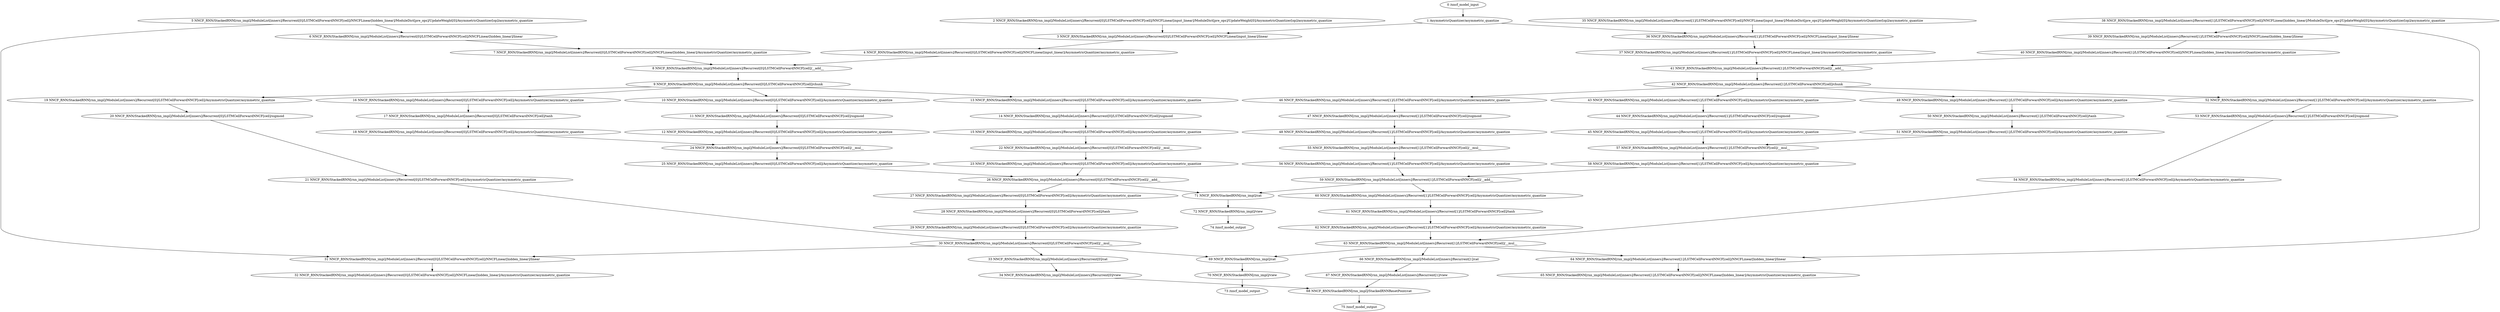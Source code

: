 strict digraph  {
"0 /nncf_model_input" [id=0, scope="", type=nncf_model_input];
"1 AsymmetricQuantizer/asymmetric_quantize" [id=1, scope=AsymmetricQuantizer, type=asymmetric_quantize];
"2 NNCF_RNN/StackedRNN[rnn_impl]/ModuleList[inners]/Recurrent[0]/LSTMCellForwardNNCF[cell]/NNCFLinear[input_linear]/ModuleDict[pre_ops]/UpdateWeight[0]/AsymmetricQuantizer[op]/asymmetric_quantize" [id=2, scope="NNCF_RNN/StackedRNN[rnn_impl]/ModuleList[inners]/Recurrent[0]/LSTMCellForwardNNCF[cell]/NNCFLinear[input_linear]/ModuleDict[pre_ops]/UpdateWeight[0]/AsymmetricQuantizer[op]", type=asymmetric_quantize];
"3 NNCF_RNN/StackedRNN[rnn_impl]/ModuleList[inners]/Recurrent[0]/LSTMCellForwardNNCF[cell]/NNCFLinear[input_linear]/linear" [id=3, scope="NNCF_RNN/StackedRNN[rnn_impl]/ModuleList[inners]/Recurrent[0]/LSTMCellForwardNNCF[cell]/NNCFLinear[input_linear]", type=linear];
"4 NNCF_RNN/StackedRNN[rnn_impl]/ModuleList[inners]/Recurrent[0]/LSTMCellForwardNNCF[cell]/NNCFLinear[input_linear]/AsymmetricQuantizer/asymmetric_quantize" [id=4, scope="NNCF_RNN/StackedRNN[rnn_impl]/ModuleList[inners]/Recurrent[0]/LSTMCellForwardNNCF[cell]/NNCFLinear[input_linear]/AsymmetricQuantizer", type=asymmetric_quantize];
"5 NNCF_RNN/StackedRNN[rnn_impl]/ModuleList[inners]/Recurrent[0]/LSTMCellForwardNNCF[cell]/NNCFLinear[hidden_linear]/ModuleDict[pre_ops]/UpdateWeight[0]/AsymmetricQuantizer[op]/asymmetric_quantize" [id=5, scope="NNCF_RNN/StackedRNN[rnn_impl]/ModuleList[inners]/Recurrent[0]/LSTMCellForwardNNCF[cell]/NNCFLinear[hidden_linear]/ModuleDict[pre_ops]/UpdateWeight[0]/AsymmetricQuantizer[op]", type=asymmetric_quantize];
"6 NNCF_RNN/StackedRNN[rnn_impl]/ModuleList[inners]/Recurrent[0]/LSTMCellForwardNNCF[cell]/NNCFLinear[hidden_linear]/linear" [id=6, scope="NNCF_RNN/StackedRNN[rnn_impl]/ModuleList[inners]/Recurrent[0]/LSTMCellForwardNNCF[cell]/NNCFLinear[hidden_linear]", type=linear];
"7 NNCF_RNN/StackedRNN[rnn_impl]/ModuleList[inners]/Recurrent[0]/LSTMCellForwardNNCF[cell]/NNCFLinear[hidden_linear]/AsymmetricQuantizer/asymmetric_quantize" [id=7, scope="NNCF_RNN/StackedRNN[rnn_impl]/ModuleList[inners]/Recurrent[0]/LSTMCellForwardNNCF[cell]/NNCFLinear[hidden_linear]/AsymmetricQuantizer", type=asymmetric_quantize];
"8 NNCF_RNN/StackedRNN[rnn_impl]/ModuleList[inners]/Recurrent[0]/LSTMCellForwardNNCF[cell]/__add__" [id=8, scope="NNCF_RNN/StackedRNN[rnn_impl]/ModuleList[inners]/Recurrent[0]/LSTMCellForwardNNCF[cell]", type=__add__];
"9 NNCF_RNN/StackedRNN[rnn_impl]/ModuleList[inners]/Recurrent[0]/LSTMCellForwardNNCF[cell]/chunk" [id=9, scope="NNCF_RNN/StackedRNN[rnn_impl]/ModuleList[inners]/Recurrent[0]/LSTMCellForwardNNCF[cell]", type=chunk];
"10 NNCF_RNN/StackedRNN[rnn_impl]/ModuleList[inners]/Recurrent[0]/LSTMCellForwardNNCF[cell]/AsymmetricQuantizer/asymmetric_quantize" [id=10, scope="NNCF_RNN/StackedRNN[rnn_impl]/ModuleList[inners]/Recurrent[0]/LSTMCellForwardNNCF[cell]/AsymmetricQuantizer", type=asymmetric_quantize];
"11 NNCF_RNN/StackedRNN[rnn_impl]/ModuleList[inners]/Recurrent[0]/LSTMCellForwardNNCF[cell]/sigmoid" [id=11, scope="NNCF_RNN/StackedRNN[rnn_impl]/ModuleList[inners]/Recurrent[0]/LSTMCellForwardNNCF[cell]", type=sigmoid];
"12 NNCF_RNN/StackedRNN[rnn_impl]/ModuleList[inners]/Recurrent[0]/LSTMCellForwardNNCF[cell]/AsymmetricQuantizer/asymmetric_quantize" [id=12, scope="NNCF_RNN/StackedRNN[rnn_impl]/ModuleList[inners]/Recurrent[0]/LSTMCellForwardNNCF[cell]/AsymmetricQuantizer", type=asymmetric_quantize];
"13 NNCF_RNN/StackedRNN[rnn_impl]/ModuleList[inners]/Recurrent[0]/LSTMCellForwardNNCF[cell]/AsymmetricQuantizer/asymmetric_quantize" [id=13, scope="NNCF_RNN/StackedRNN[rnn_impl]/ModuleList[inners]/Recurrent[0]/LSTMCellForwardNNCF[cell]/AsymmetricQuantizer", type=asymmetric_quantize];
"14 NNCF_RNN/StackedRNN[rnn_impl]/ModuleList[inners]/Recurrent[0]/LSTMCellForwardNNCF[cell]/sigmoid" [id=14, scope="NNCF_RNN/StackedRNN[rnn_impl]/ModuleList[inners]/Recurrent[0]/LSTMCellForwardNNCF[cell]", type=sigmoid];
"15 NNCF_RNN/StackedRNN[rnn_impl]/ModuleList[inners]/Recurrent[0]/LSTMCellForwardNNCF[cell]/AsymmetricQuantizer/asymmetric_quantize" [id=15, scope="NNCF_RNN/StackedRNN[rnn_impl]/ModuleList[inners]/Recurrent[0]/LSTMCellForwardNNCF[cell]/AsymmetricQuantizer", type=asymmetric_quantize];
"16 NNCF_RNN/StackedRNN[rnn_impl]/ModuleList[inners]/Recurrent[0]/LSTMCellForwardNNCF[cell]/AsymmetricQuantizer/asymmetric_quantize" [id=16, scope="NNCF_RNN/StackedRNN[rnn_impl]/ModuleList[inners]/Recurrent[0]/LSTMCellForwardNNCF[cell]/AsymmetricQuantizer", type=asymmetric_quantize];
"17 NNCF_RNN/StackedRNN[rnn_impl]/ModuleList[inners]/Recurrent[0]/LSTMCellForwardNNCF[cell]/tanh" [id=17, scope="NNCF_RNN/StackedRNN[rnn_impl]/ModuleList[inners]/Recurrent[0]/LSTMCellForwardNNCF[cell]", type=tanh];
"18 NNCF_RNN/StackedRNN[rnn_impl]/ModuleList[inners]/Recurrent[0]/LSTMCellForwardNNCF[cell]/AsymmetricQuantizer/asymmetric_quantize" [id=18, scope="NNCF_RNN/StackedRNN[rnn_impl]/ModuleList[inners]/Recurrent[0]/LSTMCellForwardNNCF[cell]/AsymmetricQuantizer", type=asymmetric_quantize];
"19 NNCF_RNN/StackedRNN[rnn_impl]/ModuleList[inners]/Recurrent[0]/LSTMCellForwardNNCF[cell]/AsymmetricQuantizer/asymmetric_quantize" [id=19, scope="NNCF_RNN/StackedRNN[rnn_impl]/ModuleList[inners]/Recurrent[0]/LSTMCellForwardNNCF[cell]/AsymmetricQuantizer", type=asymmetric_quantize];
"20 NNCF_RNN/StackedRNN[rnn_impl]/ModuleList[inners]/Recurrent[0]/LSTMCellForwardNNCF[cell]/sigmoid" [id=20, scope="NNCF_RNN/StackedRNN[rnn_impl]/ModuleList[inners]/Recurrent[0]/LSTMCellForwardNNCF[cell]", type=sigmoid];
"21 NNCF_RNN/StackedRNN[rnn_impl]/ModuleList[inners]/Recurrent[0]/LSTMCellForwardNNCF[cell]/AsymmetricQuantizer/asymmetric_quantize" [id=21, scope="NNCF_RNN/StackedRNN[rnn_impl]/ModuleList[inners]/Recurrent[0]/LSTMCellForwardNNCF[cell]/AsymmetricQuantizer", type=asymmetric_quantize];
"22 NNCF_RNN/StackedRNN[rnn_impl]/ModuleList[inners]/Recurrent[0]/LSTMCellForwardNNCF[cell]/__mul__" [id=22, scope="NNCF_RNN/StackedRNN[rnn_impl]/ModuleList[inners]/Recurrent[0]/LSTMCellForwardNNCF[cell]", type=__mul__];
"23 NNCF_RNN/StackedRNN[rnn_impl]/ModuleList[inners]/Recurrent[0]/LSTMCellForwardNNCF[cell]/AsymmetricQuantizer/asymmetric_quantize" [id=23, scope="NNCF_RNN/StackedRNN[rnn_impl]/ModuleList[inners]/Recurrent[0]/LSTMCellForwardNNCF[cell]/AsymmetricQuantizer", type=asymmetric_quantize];
"24 NNCF_RNN/StackedRNN[rnn_impl]/ModuleList[inners]/Recurrent[0]/LSTMCellForwardNNCF[cell]/__mul__" [id=24, scope="NNCF_RNN/StackedRNN[rnn_impl]/ModuleList[inners]/Recurrent[0]/LSTMCellForwardNNCF[cell]", type=__mul__];
"25 NNCF_RNN/StackedRNN[rnn_impl]/ModuleList[inners]/Recurrent[0]/LSTMCellForwardNNCF[cell]/AsymmetricQuantizer/asymmetric_quantize" [id=25, scope="NNCF_RNN/StackedRNN[rnn_impl]/ModuleList[inners]/Recurrent[0]/LSTMCellForwardNNCF[cell]/AsymmetricQuantizer", type=asymmetric_quantize];
"26 NNCF_RNN/StackedRNN[rnn_impl]/ModuleList[inners]/Recurrent[0]/LSTMCellForwardNNCF[cell]/__add__" [id=26, scope="NNCF_RNN/StackedRNN[rnn_impl]/ModuleList[inners]/Recurrent[0]/LSTMCellForwardNNCF[cell]", type=__add__];
"27 NNCF_RNN/StackedRNN[rnn_impl]/ModuleList[inners]/Recurrent[0]/LSTMCellForwardNNCF[cell]/AsymmetricQuantizer/asymmetric_quantize" [id=27, scope="NNCF_RNN/StackedRNN[rnn_impl]/ModuleList[inners]/Recurrent[0]/LSTMCellForwardNNCF[cell]/AsymmetricQuantizer", type=asymmetric_quantize];
"28 NNCF_RNN/StackedRNN[rnn_impl]/ModuleList[inners]/Recurrent[0]/LSTMCellForwardNNCF[cell]/tanh" [id=28, scope="NNCF_RNN/StackedRNN[rnn_impl]/ModuleList[inners]/Recurrent[0]/LSTMCellForwardNNCF[cell]", type=tanh];
"29 NNCF_RNN/StackedRNN[rnn_impl]/ModuleList[inners]/Recurrent[0]/LSTMCellForwardNNCF[cell]/AsymmetricQuantizer/asymmetric_quantize" [id=29, scope="NNCF_RNN/StackedRNN[rnn_impl]/ModuleList[inners]/Recurrent[0]/LSTMCellForwardNNCF[cell]/AsymmetricQuantizer", type=asymmetric_quantize];
"30 NNCF_RNN/StackedRNN[rnn_impl]/ModuleList[inners]/Recurrent[0]/LSTMCellForwardNNCF[cell]/__mul__" [id=30, scope="NNCF_RNN/StackedRNN[rnn_impl]/ModuleList[inners]/Recurrent[0]/LSTMCellForwardNNCF[cell]", type=__mul__];
"31 NNCF_RNN/StackedRNN[rnn_impl]/ModuleList[inners]/Recurrent[0]/LSTMCellForwardNNCF[cell]/NNCFLinear[hidden_linear]/linear" [id=31, scope="NNCF_RNN/StackedRNN[rnn_impl]/ModuleList[inners]/Recurrent[0]/LSTMCellForwardNNCF[cell]/NNCFLinear[hidden_linear]", type=linear];
"32 NNCF_RNN/StackedRNN[rnn_impl]/ModuleList[inners]/Recurrent[0]/LSTMCellForwardNNCF[cell]/NNCFLinear[hidden_linear]/AsymmetricQuantizer/asymmetric_quantize" [id=32, scope="NNCF_RNN/StackedRNN[rnn_impl]/ModuleList[inners]/Recurrent[0]/LSTMCellForwardNNCF[cell]/NNCFLinear[hidden_linear]/AsymmetricQuantizer", type=asymmetric_quantize];
"33 NNCF_RNN/StackedRNN[rnn_impl]/ModuleList[inners]/Recurrent[0]/cat" [id=33, scope="NNCF_RNN/StackedRNN[rnn_impl]/ModuleList[inners]/Recurrent[0]", type=cat];
"34 NNCF_RNN/StackedRNN[rnn_impl]/ModuleList[inners]/Recurrent[0]/view" [id=34, scope="NNCF_RNN/StackedRNN[rnn_impl]/ModuleList[inners]/Recurrent[0]", type=view];
"35 NNCF_RNN/StackedRNN[rnn_impl]/ModuleList[inners]/Recurrent[1]/LSTMCellForwardNNCF[cell]/NNCFLinear[input_linear]/ModuleDict[pre_ops]/UpdateWeight[0]/AsymmetricQuantizer[op]/asymmetric_quantize" [id=35, scope="NNCF_RNN/StackedRNN[rnn_impl]/ModuleList[inners]/Recurrent[1]/LSTMCellForwardNNCF[cell]/NNCFLinear[input_linear]/ModuleDict[pre_ops]/UpdateWeight[0]/AsymmetricQuantizer[op]", type=asymmetric_quantize];
"36 NNCF_RNN/StackedRNN[rnn_impl]/ModuleList[inners]/Recurrent[1]/LSTMCellForwardNNCF[cell]/NNCFLinear[input_linear]/linear" [id=36, scope="NNCF_RNN/StackedRNN[rnn_impl]/ModuleList[inners]/Recurrent[1]/LSTMCellForwardNNCF[cell]/NNCFLinear[input_linear]", type=linear];
"37 NNCF_RNN/StackedRNN[rnn_impl]/ModuleList[inners]/Recurrent[1]/LSTMCellForwardNNCF[cell]/NNCFLinear[input_linear]/AsymmetricQuantizer/asymmetric_quantize" [id=37, scope="NNCF_RNN/StackedRNN[rnn_impl]/ModuleList[inners]/Recurrent[1]/LSTMCellForwardNNCF[cell]/NNCFLinear[input_linear]/AsymmetricQuantizer", type=asymmetric_quantize];
"38 NNCF_RNN/StackedRNN[rnn_impl]/ModuleList[inners]/Recurrent[1]/LSTMCellForwardNNCF[cell]/NNCFLinear[hidden_linear]/ModuleDict[pre_ops]/UpdateWeight[0]/AsymmetricQuantizer[op]/asymmetric_quantize" [id=38, scope="NNCF_RNN/StackedRNN[rnn_impl]/ModuleList[inners]/Recurrent[1]/LSTMCellForwardNNCF[cell]/NNCFLinear[hidden_linear]/ModuleDict[pre_ops]/UpdateWeight[0]/AsymmetricQuantizer[op]", type=asymmetric_quantize];
"39 NNCF_RNN/StackedRNN[rnn_impl]/ModuleList[inners]/Recurrent[1]/LSTMCellForwardNNCF[cell]/NNCFLinear[hidden_linear]/linear" [id=39, scope="NNCF_RNN/StackedRNN[rnn_impl]/ModuleList[inners]/Recurrent[1]/LSTMCellForwardNNCF[cell]/NNCFLinear[hidden_linear]", type=linear];
"40 NNCF_RNN/StackedRNN[rnn_impl]/ModuleList[inners]/Recurrent[1]/LSTMCellForwardNNCF[cell]/NNCFLinear[hidden_linear]/AsymmetricQuantizer/asymmetric_quantize" [id=40, scope="NNCF_RNN/StackedRNN[rnn_impl]/ModuleList[inners]/Recurrent[1]/LSTMCellForwardNNCF[cell]/NNCFLinear[hidden_linear]/AsymmetricQuantizer", type=asymmetric_quantize];
"41 NNCF_RNN/StackedRNN[rnn_impl]/ModuleList[inners]/Recurrent[1]/LSTMCellForwardNNCF[cell]/__add__" [id=41, scope="NNCF_RNN/StackedRNN[rnn_impl]/ModuleList[inners]/Recurrent[1]/LSTMCellForwardNNCF[cell]", type=__add__];
"42 NNCF_RNN/StackedRNN[rnn_impl]/ModuleList[inners]/Recurrent[1]/LSTMCellForwardNNCF[cell]/chunk" [id=42, scope="NNCF_RNN/StackedRNN[rnn_impl]/ModuleList[inners]/Recurrent[1]/LSTMCellForwardNNCF[cell]", type=chunk];
"43 NNCF_RNN/StackedRNN[rnn_impl]/ModuleList[inners]/Recurrent[1]/LSTMCellForwardNNCF[cell]/AsymmetricQuantizer/asymmetric_quantize" [id=43, scope="NNCF_RNN/StackedRNN[rnn_impl]/ModuleList[inners]/Recurrent[1]/LSTMCellForwardNNCF[cell]/AsymmetricQuantizer", type=asymmetric_quantize];
"44 NNCF_RNN/StackedRNN[rnn_impl]/ModuleList[inners]/Recurrent[1]/LSTMCellForwardNNCF[cell]/sigmoid" [id=44, scope="NNCF_RNN/StackedRNN[rnn_impl]/ModuleList[inners]/Recurrent[1]/LSTMCellForwardNNCF[cell]", type=sigmoid];
"45 NNCF_RNN/StackedRNN[rnn_impl]/ModuleList[inners]/Recurrent[1]/LSTMCellForwardNNCF[cell]/AsymmetricQuantizer/asymmetric_quantize" [id=45, scope="NNCF_RNN/StackedRNN[rnn_impl]/ModuleList[inners]/Recurrent[1]/LSTMCellForwardNNCF[cell]/AsymmetricQuantizer", type=asymmetric_quantize];
"46 NNCF_RNN/StackedRNN[rnn_impl]/ModuleList[inners]/Recurrent[1]/LSTMCellForwardNNCF[cell]/AsymmetricQuantizer/asymmetric_quantize" [id=46, scope="NNCF_RNN/StackedRNN[rnn_impl]/ModuleList[inners]/Recurrent[1]/LSTMCellForwardNNCF[cell]/AsymmetricQuantizer", type=asymmetric_quantize];
"47 NNCF_RNN/StackedRNN[rnn_impl]/ModuleList[inners]/Recurrent[1]/LSTMCellForwardNNCF[cell]/sigmoid" [id=47, scope="NNCF_RNN/StackedRNN[rnn_impl]/ModuleList[inners]/Recurrent[1]/LSTMCellForwardNNCF[cell]", type=sigmoid];
"48 NNCF_RNN/StackedRNN[rnn_impl]/ModuleList[inners]/Recurrent[1]/LSTMCellForwardNNCF[cell]/AsymmetricQuantizer/asymmetric_quantize" [id=48, scope="NNCF_RNN/StackedRNN[rnn_impl]/ModuleList[inners]/Recurrent[1]/LSTMCellForwardNNCF[cell]/AsymmetricQuantizer", type=asymmetric_quantize];
"49 NNCF_RNN/StackedRNN[rnn_impl]/ModuleList[inners]/Recurrent[1]/LSTMCellForwardNNCF[cell]/AsymmetricQuantizer/asymmetric_quantize" [id=49, scope="NNCF_RNN/StackedRNN[rnn_impl]/ModuleList[inners]/Recurrent[1]/LSTMCellForwardNNCF[cell]/AsymmetricQuantizer", type=asymmetric_quantize];
"50 NNCF_RNN/StackedRNN[rnn_impl]/ModuleList[inners]/Recurrent[1]/LSTMCellForwardNNCF[cell]/tanh" [id=50, scope="NNCF_RNN/StackedRNN[rnn_impl]/ModuleList[inners]/Recurrent[1]/LSTMCellForwardNNCF[cell]", type=tanh];
"51 NNCF_RNN/StackedRNN[rnn_impl]/ModuleList[inners]/Recurrent[1]/LSTMCellForwardNNCF[cell]/AsymmetricQuantizer/asymmetric_quantize" [id=51, scope="NNCF_RNN/StackedRNN[rnn_impl]/ModuleList[inners]/Recurrent[1]/LSTMCellForwardNNCF[cell]/AsymmetricQuantizer", type=asymmetric_quantize];
"52 NNCF_RNN/StackedRNN[rnn_impl]/ModuleList[inners]/Recurrent[1]/LSTMCellForwardNNCF[cell]/AsymmetricQuantizer/asymmetric_quantize" [id=52, scope="NNCF_RNN/StackedRNN[rnn_impl]/ModuleList[inners]/Recurrent[1]/LSTMCellForwardNNCF[cell]/AsymmetricQuantizer", type=asymmetric_quantize];
"53 NNCF_RNN/StackedRNN[rnn_impl]/ModuleList[inners]/Recurrent[1]/LSTMCellForwardNNCF[cell]/sigmoid" [id=53, scope="NNCF_RNN/StackedRNN[rnn_impl]/ModuleList[inners]/Recurrent[1]/LSTMCellForwardNNCF[cell]", type=sigmoid];
"54 NNCF_RNN/StackedRNN[rnn_impl]/ModuleList[inners]/Recurrent[1]/LSTMCellForwardNNCF[cell]/AsymmetricQuantizer/asymmetric_quantize" [id=54, scope="NNCF_RNN/StackedRNN[rnn_impl]/ModuleList[inners]/Recurrent[1]/LSTMCellForwardNNCF[cell]/AsymmetricQuantizer", type=asymmetric_quantize];
"55 NNCF_RNN/StackedRNN[rnn_impl]/ModuleList[inners]/Recurrent[1]/LSTMCellForwardNNCF[cell]/__mul__" [id=55, scope="NNCF_RNN/StackedRNN[rnn_impl]/ModuleList[inners]/Recurrent[1]/LSTMCellForwardNNCF[cell]", type=__mul__];
"56 NNCF_RNN/StackedRNN[rnn_impl]/ModuleList[inners]/Recurrent[1]/LSTMCellForwardNNCF[cell]/AsymmetricQuantizer/asymmetric_quantize" [id=56, scope="NNCF_RNN/StackedRNN[rnn_impl]/ModuleList[inners]/Recurrent[1]/LSTMCellForwardNNCF[cell]/AsymmetricQuantizer", type=asymmetric_quantize];
"57 NNCF_RNN/StackedRNN[rnn_impl]/ModuleList[inners]/Recurrent[1]/LSTMCellForwardNNCF[cell]/__mul__" [id=57, scope="NNCF_RNN/StackedRNN[rnn_impl]/ModuleList[inners]/Recurrent[1]/LSTMCellForwardNNCF[cell]", type=__mul__];
"58 NNCF_RNN/StackedRNN[rnn_impl]/ModuleList[inners]/Recurrent[1]/LSTMCellForwardNNCF[cell]/AsymmetricQuantizer/asymmetric_quantize" [id=58, scope="NNCF_RNN/StackedRNN[rnn_impl]/ModuleList[inners]/Recurrent[1]/LSTMCellForwardNNCF[cell]/AsymmetricQuantizer", type=asymmetric_quantize];
"59 NNCF_RNN/StackedRNN[rnn_impl]/ModuleList[inners]/Recurrent[1]/LSTMCellForwardNNCF[cell]/__add__" [id=59, scope="NNCF_RNN/StackedRNN[rnn_impl]/ModuleList[inners]/Recurrent[1]/LSTMCellForwardNNCF[cell]", type=__add__];
"60 NNCF_RNN/StackedRNN[rnn_impl]/ModuleList[inners]/Recurrent[1]/LSTMCellForwardNNCF[cell]/AsymmetricQuantizer/asymmetric_quantize" [id=60, scope="NNCF_RNN/StackedRNN[rnn_impl]/ModuleList[inners]/Recurrent[1]/LSTMCellForwardNNCF[cell]/AsymmetricQuantizer", type=asymmetric_quantize];
"61 NNCF_RNN/StackedRNN[rnn_impl]/ModuleList[inners]/Recurrent[1]/LSTMCellForwardNNCF[cell]/tanh" [id=61, scope="NNCF_RNN/StackedRNN[rnn_impl]/ModuleList[inners]/Recurrent[1]/LSTMCellForwardNNCF[cell]", type=tanh];
"62 NNCF_RNN/StackedRNN[rnn_impl]/ModuleList[inners]/Recurrent[1]/LSTMCellForwardNNCF[cell]/AsymmetricQuantizer/asymmetric_quantize" [id=62, scope="NNCF_RNN/StackedRNN[rnn_impl]/ModuleList[inners]/Recurrent[1]/LSTMCellForwardNNCF[cell]/AsymmetricQuantizer", type=asymmetric_quantize];
"63 NNCF_RNN/StackedRNN[rnn_impl]/ModuleList[inners]/Recurrent[1]/LSTMCellForwardNNCF[cell]/__mul__" [id=63, scope="NNCF_RNN/StackedRNN[rnn_impl]/ModuleList[inners]/Recurrent[1]/LSTMCellForwardNNCF[cell]", type=__mul__];
"64 NNCF_RNN/StackedRNN[rnn_impl]/ModuleList[inners]/Recurrent[1]/LSTMCellForwardNNCF[cell]/NNCFLinear[hidden_linear]/linear" [id=64, scope="NNCF_RNN/StackedRNN[rnn_impl]/ModuleList[inners]/Recurrent[1]/LSTMCellForwardNNCF[cell]/NNCFLinear[hidden_linear]", type=linear];
"65 NNCF_RNN/StackedRNN[rnn_impl]/ModuleList[inners]/Recurrent[1]/LSTMCellForwardNNCF[cell]/NNCFLinear[hidden_linear]/AsymmetricQuantizer/asymmetric_quantize" [id=65, scope="NNCF_RNN/StackedRNN[rnn_impl]/ModuleList[inners]/Recurrent[1]/LSTMCellForwardNNCF[cell]/NNCFLinear[hidden_linear]/AsymmetricQuantizer", type=asymmetric_quantize];
"66 NNCF_RNN/StackedRNN[rnn_impl]/ModuleList[inners]/Recurrent[1]/cat" [id=66, scope="NNCF_RNN/StackedRNN[rnn_impl]/ModuleList[inners]/Recurrent[1]", type=cat];
"67 NNCF_RNN/StackedRNN[rnn_impl]/ModuleList[inners]/Recurrent[1]/view" [id=67, scope="NNCF_RNN/StackedRNN[rnn_impl]/ModuleList[inners]/Recurrent[1]", type=view];
"68 NNCF_RNN/StackedRNN[rnn_impl]/StackedRNNResetPoint/cat" [id=68, scope="NNCF_RNN/StackedRNN[rnn_impl]/StackedRNNResetPoint", type=cat];
"69 NNCF_RNN/StackedRNN[rnn_impl]/cat" [id=69, scope="NNCF_RNN/StackedRNN[rnn_impl]", type=cat];
"70 NNCF_RNN/StackedRNN[rnn_impl]/view" [id=70, scope="NNCF_RNN/StackedRNN[rnn_impl]", type=view];
"71 NNCF_RNN/StackedRNN[rnn_impl]/cat" [id=71, scope="NNCF_RNN/StackedRNN[rnn_impl]", type=cat];
"72 NNCF_RNN/StackedRNN[rnn_impl]/view" [id=72, scope="NNCF_RNN/StackedRNN[rnn_impl]", type=view];
"73 /nncf_model_output" [id=73, scope="", type=nncf_model_output];
"74 /nncf_model_output" [id=74, scope="", type=nncf_model_output];
"75 /nncf_model_output" [id=75, scope="", type=nncf_model_output];
"0 /nncf_model_input" -> "1 AsymmetricQuantizer/asymmetric_quantize";
"1 AsymmetricQuantizer/asymmetric_quantize" -> "3 NNCF_RNN/StackedRNN[rnn_impl]/ModuleList[inners]/Recurrent[0]/LSTMCellForwardNNCF[cell]/NNCFLinear[input_linear]/linear";
"2 NNCF_RNN/StackedRNN[rnn_impl]/ModuleList[inners]/Recurrent[0]/LSTMCellForwardNNCF[cell]/NNCFLinear[input_linear]/ModuleDict[pre_ops]/UpdateWeight[0]/AsymmetricQuantizer[op]/asymmetric_quantize" -> "3 NNCF_RNN/StackedRNN[rnn_impl]/ModuleList[inners]/Recurrent[0]/LSTMCellForwardNNCF[cell]/NNCFLinear[input_linear]/linear";
"3 NNCF_RNN/StackedRNN[rnn_impl]/ModuleList[inners]/Recurrent[0]/LSTMCellForwardNNCF[cell]/NNCFLinear[input_linear]/linear" -> "4 NNCF_RNN/StackedRNN[rnn_impl]/ModuleList[inners]/Recurrent[0]/LSTMCellForwardNNCF[cell]/NNCFLinear[input_linear]/AsymmetricQuantizer/asymmetric_quantize";
"4 NNCF_RNN/StackedRNN[rnn_impl]/ModuleList[inners]/Recurrent[0]/LSTMCellForwardNNCF[cell]/NNCFLinear[input_linear]/AsymmetricQuantizer/asymmetric_quantize" -> "8 NNCF_RNN/StackedRNN[rnn_impl]/ModuleList[inners]/Recurrent[0]/LSTMCellForwardNNCF[cell]/__add__";
"5 NNCF_RNN/StackedRNN[rnn_impl]/ModuleList[inners]/Recurrent[0]/LSTMCellForwardNNCF[cell]/NNCFLinear[hidden_linear]/ModuleDict[pre_ops]/UpdateWeight[0]/AsymmetricQuantizer[op]/asymmetric_quantize" -> "6 NNCF_RNN/StackedRNN[rnn_impl]/ModuleList[inners]/Recurrent[0]/LSTMCellForwardNNCF[cell]/NNCFLinear[hidden_linear]/linear";
"6 NNCF_RNN/StackedRNN[rnn_impl]/ModuleList[inners]/Recurrent[0]/LSTMCellForwardNNCF[cell]/NNCFLinear[hidden_linear]/linear" -> "7 NNCF_RNN/StackedRNN[rnn_impl]/ModuleList[inners]/Recurrent[0]/LSTMCellForwardNNCF[cell]/NNCFLinear[hidden_linear]/AsymmetricQuantizer/asymmetric_quantize";
"7 NNCF_RNN/StackedRNN[rnn_impl]/ModuleList[inners]/Recurrent[0]/LSTMCellForwardNNCF[cell]/NNCFLinear[hidden_linear]/AsymmetricQuantizer/asymmetric_quantize" -> "8 NNCF_RNN/StackedRNN[rnn_impl]/ModuleList[inners]/Recurrent[0]/LSTMCellForwardNNCF[cell]/__add__";
"8 NNCF_RNN/StackedRNN[rnn_impl]/ModuleList[inners]/Recurrent[0]/LSTMCellForwardNNCF[cell]/__add__" -> "9 NNCF_RNN/StackedRNN[rnn_impl]/ModuleList[inners]/Recurrent[0]/LSTMCellForwardNNCF[cell]/chunk";
"1 AsymmetricQuantizer/asymmetric_quantize" -> "36 NNCF_RNN/StackedRNN[rnn_impl]/ModuleList[inners]/Recurrent[1]/LSTMCellForwardNNCF[cell]/NNCFLinear[input_linear]/linear";
"5 NNCF_RNN/StackedRNN[rnn_impl]/ModuleList[inners]/Recurrent[0]/LSTMCellForwardNNCF[cell]/NNCFLinear[hidden_linear]/ModuleDict[pre_ops]/UpdateWeight[0]/AsymmetricQuantizer[op]/asymmetric_quantize" -> "31 NNCF_RNN/StackedRNN[rnn_impl]/ModuleList[inners]/Recurrent[0]/LSTMCellForwardNNCF[cell]/NNCFLinear[hidden_linear]/linear";
"9 NNCF_RNN/StackedRNN[rnn_impl]/ModuleList[inners]/Recurrent[0]/LSTMCellForwardNNCF[cell]/chunk" -> "10 NNCF_RNN/StackedRNN[rnn_impl]/ModuleList[inners]/Recurrent[0]/LSTMCellForwardNNCF[cell]/AsymmetricQuantizer/asymmetric_quantize";
"9 NNCF_RNN/StackedRNN[rnn_impl]/ModuleList[inners]/Recurrent[0]/LSTMCellForwardNNCF[cell]/chunk" -> "13 NNCF_RNN/StackedRNN[rnn_impl]/ModuleList[inners]/Recurrent[0]/LSTMCellForwardNNCF[cell]/AsymmetricQuantizer/asymmetric_quantize";
"9 NNCF_RNN/StackedRNN[rnn_impl]/ModuleList[inners]/Recurrent[0]/LSTMCellForwardNNCF[cell]/chunk" -> "16 NNCF_RNN/StackedRNN[rnn_impl]/ModuleList[inners]/Recurrent[0]/LSTMCellForwardNNCF[cell]/AsymmetricQuantizer/asymmetric_quantize";
"9 NNCF_RNN/StackedRNN[rnn_impl]/ModuleList[inners]/Recurrent[0]/LSTMCellForwardNNCF[cell]/chunk" -> "19 NNCF_RNN/StackedRNN[rnn_impl]/ModuleList[inners]/Recurrent[0]/LSTMCellForwardNNCF[cell]/AsymmetricQuantizer/asymmetric_quantize";
"10 NNCF_RNN/StackedRNN[rnn_impl]/ModuleList[inners]/Recurrent[0]/LSTMCellForwardNNCF[cell]/AsymmetricQuantizer/asymmetric_quantize" -> "11 NNCF_RNN/StackedRNN[rnn_impl]/ModuleList[inners]/Recurrent[0]/LSTMCellForwardNNCF[cell]/sigmoid";
"11 NNCF_RNN/StackedRNN[rnn_impl]/ModuleList[inners]/Recurrent[0]/LSTMCellForwardNNCF[cell]/sigmoid" -> "12 NNCF_RNN/StackedRNN[rnn_impl]/ModuleList[inners]/Recurrent[0]/LSTMCellForwardNNCF[cell]/AsymmetricQuantizer/asymmetric_quantize";
"12 NNCF_RNN/StackedRNN[rnn_impl]/ModuleList[inners]/Recurrent[0]/LSTMCellForwardNNCF[cell]/AsymmetricQuantizer/asymmetric_quantize" -> "24 NNCF_RNN/StackedRNN[rnn_impl]/ModuleList[inners]/Recurrent[0]/LSTMCellForwardNNCF[cell]/__mul__";
"13 NNCF_RNN/StackedRNN[rnn_impl]/ModuleList[inners]/Recurrent[0]/LSTMCellForwardNNCF[cell]/AsymmetricQuantizer/asymmetric_quantize" -> "14 NNCF_RNN/StackedRNN[rnn_impl]/ModuleList[inners]/Recurrent[0]/LSTMCellForwardNNCF[cell]/sigmoid";
"14 NNCF_RNN/StackedRNN[rnn_impl]/ModuleList[inners]/Recurrent[0]/LSTMCellForwardNNCF[cell]/sigmoid" -> "15 NNCF_RNN/StackedRNN[rnn_impl]/ModuleList[inners]/Recurrent[0]/LSTMCellForwardNNCF[cell]/AsymmetricQuantizer/asymmetric_quantize";
"15 NNCF_RNN/StackedRNN[rnn_impl]/ModuleList[inners]/Recurrent[0]/LSTMCellForwardNNCF[cell]/AsymmetricQuantizer/asymmetric_quantize" -> "22 NNCF_RNN/StackedRNN[rnn_impl]/ModuleList[inners]/Recurrent[0]/LSTMCellForwardNNCF[cell]/__mul__";
"16 NNCF_RNN/StackedRNN[rnn_impl]/ModuleList[inners]/Recurrent[0]/LSTMCellForwardNNCF[cell]/AsymmetricQuantizer/asymmetric_quantize" -> "17 NNCF_RNN/StackedRNN[rnn_impl]/ModuleList[inners]/Recurrent[0]/LSTMCellForwardNNCF[cell]/tanh";
"17 NNCF_RNN/StackedRNN[rnn_impl]/ModuleList[inners]/Recurrent[0]/LSTMCellForwardNNCF[cell]/tanh" -> "18 NNCF_RNN/StackedRNN[rnn_impl]/ModuleList[inners]/Recurrent[0]/LSTMCellForwardNNCF[cell]/AsymmetricQuantizer/asymmetric_quantize";
"18 NNCF_RNN/StackedRNN[rnn_impl]/ModuleList[inners]/Recurrent[0]/LSTMCellForwardNNCF[cell]/AsymmetricQuantizer/asymmetric_quantize" -> "24 NNCF_RNN/StackedRNN[rnn_impl]/ModuleList[inners]/Recurrent[0]/LSTMCellForwardNNCF[cell]/__mul__";
"19 NNCF_RNN/StackedRNN[rnn_impl]/ModuleList[inners]/Recurrent[0]/LSTMCellForwardNNCF[cell]/AsymmetricQuantizer/asymmetric_quantize" -> "20 NNCF_RNN/StackedRNN[rnn_impl]/ModuleList[inners]/Recurrent[0]/LSTMCellForwardNNCF[cell]/sigmoid";
"20 NNCF_RNN/StackedRNN[rnn_impl]/ModuleList[inners]/Recurrent[0]/LSTMCellForwardNNCF[cell]/sigmoid" -> "21 NNCF_RNN/StackedRNN[rnn_impl]/ModuleList[inners]/Recurrent[0]/LSTMCellForwardNNCF[cell]/AsymmetricQuantizer/asymmetric_quantize";
"21 NNCF_RNN/StackedRNN[rnn_impl]/ModuleList[inners]/Recurrent[0]/LSTMCellForwardNNCF[cell]/AsymmetricQuantizer/asymmetric_quantize" -> "30 NNCF_RNN/StackedRNN[rnn_impl]/ModuleList[inners]/Recurrent[0]/LSTMCellForwardNNCF[cell]/__mul__";
"22 NNCF_RNN/StackedRNN[rnn_impl]/ModuleList[inners]/Recurrent[0]/LSTMCellForwardNNCF[cell]/__mul__" -> "23 NNCF_RNN/StackedRNN[rnn_impl]/ModuleList[inners]/Recurrent[0]/LSTMCellForwardNNCF[cell]/AsymmetricQuantizer/asymmetric_quantize";
"23 NNCF_RNN/StackedRNN[rnn_impl]/ModuleList[inners]/Recurrent[0]/LSTMCellForwardNNCF[cell]/AsymmetricQuantizer/asymmetric_quantize" -> "26 NNCF_RNN/StackedRNN[rnn_impl]/ModuleList[inners]/Recurrent[0]/LSTMCellForwardNNCF[cell]/__add__";
"24 NNCF_RNN/StackedRNN[rnn_impl]/ModuleList[inners]/Recurrent[0]/LSTMCellForwardNNCF[cell]/__mul__" -> "25 NNCF_RNN/StackedRNN[rnn_impl]/ModuleList[inners]/Recurrent[0]/LSTMCellForwardNNCF[cell]/AsymmetricQuantizer/asymmetric_quantize";
"25 NNCF_RNN/StackedRNN[rnn_impl]/ModuleList[inners]/Recurrent[0]/LSTMCellForwardNNCF[cell]/AsymmetricQuantizer/asymmetric_quantize" -> "26 NNCF_RNN/StackedRNN[rnn_impl]/ModuleList[inners]/Recurrent[0]/LSTMCellForwardNNCF[cell]/__add__";
"26 NNCF_RNN/StackedRNN[rnn_impl]/ModuleList[inners]/Recurrent[0]/LSTMCellForwardNNCF[cell]/__add__" -> "27 NNCF_RNN/StackedRNN[rnn_impl]/ModuleList[inners]/Recurrent[0]/LSTMCellForwardNNCF[cell]/AsymmetricQuantizer/asymmetric_quantize";
"26 NNCF_RNN/StackedRNN[rnn_impl]/ModuleList[inners]/Recurrent[0]/LSTMCellForwardNNCF[cell]/__add__" -> "71 NNCF_RNN/StackedRNN[rnn_impl]/cat";
"27 NNCF_RNN/StackedRNN[rnn_impl]/ModuleList[inners]/Recurrent[0]/LSTMCellForwardNNCF[cell]/AsymmetricQuantizer/asymmetric_quantize" -> "28 NNCF_RNN/StackedRNN[rnn_impl]/ModuleList[inners]/Recurrent[0]/LSTMCellForwardNNCF[cell]/tanh";
"28 NNCF_RNN/StackedRNN[rnn_impl]/ModuleList[inners]/Recurrent[0]/LSTMCellForwardNNCF[cell]/tanh" -> "29 NNCF_RNN/StackedRNN[rnn_impl]/ModuleList[inners]/Recurrent[0]/LSTMCellForwardNNCF[cell]/AsymmetricQuantizer/asymmetric_quantize";
"29 NNCF_RNN/StackedRNN[rnn_impl]/ModuleList[inners]/Recurrent[0]/LSTMCellForwardNNCF[cell]/AsymmetricQuantizer/asymmetric_quantize" -> "30 NNCF_RNN/StackedRNN[rnn_impl]/ModuleList[inners]/Recurrent[0]/LSTMCellForwardNNCF[cell]/__mul__";
"30 NNCF_RNN/StackedRNN[rnn_impl]/ModuleList[inners]/Recurrent[0]/LSTMCellForwardNNCF[cell]/__mul__" -> "31 NNCF_RNN/StackedRNN[rnn_impl]/ModuleList[inners]/Recurrent[0]/LSTMCellForwardNNCF[cell]/NNCFLinear[hidden_linear]/linear";
"30 NNCF_RNN/StackedRNN[rnn_impl]/ModuleList[inners]/Recurrent[0]/LSTMCellForwardNNCF[cell]/__mul__" -> "33 NNCF_RNN/StackedRNN[rnn_impl]/ModuleList[inners]/Recurrent[0]/cat";
"30 NNCF_RNN/StackedRNN[rnn_impl]/ModuleList[inners]/Recurrent[0]/LSTMCellForwardNNCF[cell]/__mul__" -> "69 NNCF_RNN/StackedRNN[rnn_impl]/cat";
"31 NNCF_RNN/StackedRNN[rnn_impl]/ModuleList[inners]/Recurrent[0]/LSTMCellForwardNNCF[cell]/NNCFLinear[hidden_linear]/linear" -> "32 NNCF_RNN/StackedRNN[rnn_impl]/ModuleList[inners]/Recurrent[0]/LSTMCellForwardNNCF[cell]/NNCFLinear[hidden_linear]/AsymmetricQuantizer/asymmetric_quantize";
"33 NNCF_RNN/StackedRNN[rnn_impl]/ModuleList[inners]/Recurrent[0]/cat" -> "34 NNCF_RNN/StackedRNN[rnn_impl]/ModuleList[inners]/Recurrent[0]/view";
"34 NNCF_RNN/StackedRNN[rnn_impl]/ModuleList[inners]/Recurrent[0]/view" -> "68 NNCF_RNN/StackedRNN[rnn_impl]/StackedRNNResetPoint/cat";
"35 NNCF_RNN/StackedRNN[rnn_impl]/ModuleList[inners]/Recurrent[1]/LSTMCellForwardNNCF[cell]/NNCFLinear[input_linear]/ModuleDict[pre_ops]/UpdateWeight[0]/AsymmetricQuantizer[op]/asymmetric_quantize" -> "36 NNCF_RNN/StackedRNN[rnn_impl]/ModuleList[inners]/Recurrent[1]/LSTMCellForwardNNCF[cell]/NNCFLinear[input_linear]/linear";
"36 NNCF_RNN/StackedRNN[rnn_impl]/ModuleList[inners]/Recurrent[1]/LSTMCellForwardNNCF[cell]/NNCFLinear[input_linear]/linear" -> "37 NNCF_RNN/StackedRNN[rnn_impl]/ModuleList[inners]/Recurrent[1]/LSTMCellForwardNNCF[cell]/NNCFLinear[input_linear]/AsymmetricQuantizer/asymmetric_quantize";
"37 NNCF_RNN/StackedRNN[rnn_impl]/ModuleList[inners]/Recurrent[1]/LSTMCellForwardNNCF[cell]/NNCFLinear[input_linear]/AsymmetricQuantizer/asymmetric_quantize" -> "41 NNCF_RNN/StackedRNN[rnn_impl]/ModuleList[inners]/Recurrent[1]/LSTMCellForwardNNCF[cell]/__add__";
"38 NNCF_RNN/StackedRNN[rnn_impl]/ModuleList[inners]/Recurrent[1]/LSTMCellForwardNNCF[cell]/NNCFLinear[hidden_linear]/ModuleDict[pre_ops]/UpdateWeight[0]/AsymmetricQuantizer[op]/asymmetric_quantize" -> "39 NNCF_RNN/StackedRNN[rnn_impl]/ModuleList[inners]/Recurrent[1]/LSTMCellForwardNNCF[cell]/NNCFLinear[hidden_linear]/linear";
"38 NNCF_RNN/StackedRNN[rnn_impl]/ModuleList[inners]/Recurrent[1]/LSTMCellForwardNNCF[cell]/NNCFLinear[hidden_linear]/ModuleDict[pre_ops]/UpdateWeight[0]/AsymmetricQuantizer[op]/asymmetric_quantize" -> "64 NNCF_RNN/StackedRNN[rnn_impl]/ModuleList[inners]/Recurrent[1]/LSTMCellForwardNNCF[cell]/NNCFLinear[hidden_linear]/linear";
"39 NNCF_RNN/StackedRNN[rnn_impl]/ModuleList[inners]/Recurrent[1]/LSTMCellForwardNNCF[cell]/NNCFLinear[hidden_linear]/linear" -> "40 NNCF_RNN/StackedRNN[rnn_impl]/ModuleList[inners]/Recurrent[1]/LSTMCellForwardNNCF[cell]/NNCFLinear[hidden_linear]/AsymmetricQuantizer/asymmetric_quantize";
"40 NNCF_RNN/StackedRNN[rnn_impl]/ModuleList[inners]/Recurrent[1]/LSTMCellForwardNNCF[cell]/NNCFLinear[hidden_linear]/AsymmetricQuantizer/asymmetric_quantize" -> "41 NNCF_RNN/StackedRNN[rnn_impl]/ModuleList[inners]/Recurrent[1]/LSTMCellForwardNNCF[cell]/__add__";
"41 NNCF_RNN/StackedRNN[rnn_impl]/ModuleList[inners]/Recurrent[1]/LSTMCellForwardNNCF[cell]/__add__" -> "42 NNCF_RNN/StackedRNN[rnn_impl]/ModuleList[inners]/Recurrent[1]/LSTMCellForwardNNCF[cell]/chunk";
"42 NNCF_RNN/StackedRNN[rnn_impl]/ModuleList[inners]/Recurrent[1]/LSTMCellForwardNNCF[cell]/chunk" -> "43 NNCF_RNN/StackedRNN[rnn_impl]/ModuleList[inners]/Recurrent[1]/LSTMCellForwardNNCF[cell]/AsymmetricQuantizer/asymmetric_quantize";
"42 NNCF_RNN/StackedRNN[rnn_impl]/ModuleList[inners]/Recurrent[1]/LSTMCellForwardNNCF[cell]/chunk" -> "46 NNCF_RNN/StackedRNN[rnn_impl]/ModuleList[inners]/Recurrent[1]/LSTMCellForwardNNCF[cell]/AsymmetricQuantizer/asymmetric_quantize";
"42 NNCF_RNN/StackedRNN[rnn_impl]/ModuleList[inners]/Recurrent[1]/LSTMCellForwardNNCF[cell]/chunk" -> "49 NNCF_RNN/StackedRNN[rnn_impl]/ModuleList[inners]/Recurrent[1]/LSTMCellForwardNNCF[cell]/AsymmetricQuantizer/asymmetric_quantize";
"42 NNCF_RNN/StackedRNN[rnn_impl]/ModuleList[inners]/Recurrent[1]/LSTMCellForwardNNCF[cell]/chunk" -> "52 NNCF_RNN/StackedRNN[rnn_impl]/ModuleList[inners]/Recurrent[1]/LSTMCellForwardNNCF[cell]/AsymmetricQuantizer/asymmetric_quantize";
"43 NNCF_RNN/StackedRNN[rnn_impl]/ModuleList[inners]/Recurrent[1]/LSTMCellForwardNNCF[cell]/AsymmetricQuantizer/asymmetric_quantize" -> "44 NNCF_RNN/StackedRNN[rnn_impl]/ModuleList[inners]/Recurrent[1]/LSTMCellForwardNNCF[cell]/sigmoid";
"44 NNCF_RNN/StackedRNN[rnn_impl]/ModuleList[inners]/Recurrent[1]/LSTMCellForwardNNCF[cell]/sigmoid" -> "45 NNCF_RNN/StackedRNN[rnn_impl]/ModuleList[inners]/Recurrent[1]/LSTMCellForwardNNCF[cell]/AsymmetricQuantizer/asymmetric_quantize";
"45 NNCF_RNN/StackedRNN[rnn_impl]/ModuleList[inners]/Recurrent[1]/LSTMCellForwardNNCF[cell]/AsymmetricQuantizer/asymmetric_quantize" -> "57 NNCF_RNN/StackedRNN[rnn_impl]/ModuleList[inners]/Recurrent[1]/LSTMCellForwardNNCF[cell]/__mul__";
"46 NNCF_RNN/StackedRNN[rnn_impl]/ModuleList[inners]/Recurrent[1]/LSTMCellForwardNNCF[cell]/AsymmetricQuantizer/asymmetric_quantize" -> "47 NNCF_RNN/StackedRNN[rnn_impl]/ModuleList[inners]/Recurrent[1]/LSTMCellForwardNNCF[cell]/sigmoid";
"47 NNCF_RNN/StackedRNN[rnn_impl]/ModuleList[inners]/Recurrent[1]/LSTMCellForwardNNCF[cell]/sigmoid" -> "48 NNCF_RNN/StackedRNN[rnn_impl]/ModuleList[inners]/Recurrent[1]/LSTMCellForwardNNCF[cell]/AsymmetricQuantizer/asymmetric_quantize";
"48 NNCF_RNN/StackedRNN[rnn_impl]/ModuleList[inners]/Recurrent[1]/LSTMCellForwardNNCF[cell]/AsymmetricQuantizer/asymmetric_quantize" -> "55 NNCF_RNN/StackedRNN[rnn_impl]/ModuleList[inners]/Recurrent[1]/LSTMCellForwardNNCF[cell]/__mul__";
"49 NNCF_RNN/StackedRNN[rnn_impl]/ModuleList[inners]/Recurrent[1]/LSTMCellForwardNNCF[cell]/AsymmetricQuantizer/asymmetric_quantize" -> "50 NNCF_RNN/StackedRNN[rnn_impl]/ModuleList[inners]/Recurrent[1]/LSTMCellForwardNNCF[cell]/tanh";
"50 NNCF_RNN/StackedRNN[rnn_impl]/ModuleList[inners]/Recurrent[1]/LSTMCellForwardNNCF[cell]/tanh" -> "51 NNCF_RNN/StackedRNN[rnn_impl]/ModuleList[inners]/Recurrent[1]/LSTMCellForwardNNCF[cell]/AsymmetricQuantizer/asymmetric_quantize";
"51 NNCF_RNN/StackedRNN[rnn_impl]/ModuleList[inners]/Recurrent[1]/LSTMCellForwardNNCF[cell]/AsymmetricQuantizer/asymmetric_quantize" -> "57 NNCF_RNN/StackedRNN[rnn_impl]/ModuleList[inners]/Recurrent[1]/LSTMCellForwardNNCF[cell]/__mul__";
"52 NNCF_RNN/StackedRNN[rnn_impl]/ModuleList[inners]/Recurrent[1]/LSTMCellForwardNNCF[cell]/AsymmetricQuantizer/asymmetric_quantize" -> "53 NNCF_RNN/StackedRNN[rnn_impl]/ModuleList[inners]/Recurrent[1]/LSTMCellForwardNNCF[cell]/sigmoid";
"53 NNCF_RNN/StackedRNN[rnn_impl]/ModuleList[inners]/Recurrent[1]/LSTMCellForwardNNCF[cell]/sigmoid" -> "54 NNCF_RNN/StackedRNN[rnn_impl]/ModuleList[inners]/Recurrent[1]/LSTMCellForwardNNCF[cell]/AsymmetricQuantizer/asymmetric_quantize";
"54 NNCF_RNN/StackedRNN[rnn_impl]/ModuleList[inners]/Recurrent[1]/LSTMCellForwardNNCF[cell]/AsymmetricQuantizer/asymmetric_quantize" -> "63 NNCF_RNN/StackedRNN[rnn_impl]/ModuleList[inners]/Recurrent[1]/LSTMCellForwardNNCF[cell]/__mul__";
"55 NNCF_RNN/StackedRNN[rnn_impl]/ModuleList[inners]/Recurrent[1]/LSTMCellForwardNNCF[cell]/__mul__" -> "56 NNCF_RNN/StackedRNN[rnn_impl]/ModuleList[inners]/Recurrent[1]/LSTMCellForwardNNCF[cell]/AsymmetricQuantizer/asymmetric_quantize";
"56 NNCF_RNN/StackedRNN[rnn_impl]/ModuleList[inners]/Recurrent[1]/LSTMCellForwardNNCF[cell]/AsymmetricQuantizer/asymmetric_quantize" -> "59 NNCF_RNN/StackedRNN[rnn_impl]/ModuleList[inners]/Recurrent[1]/LSTMCellForwardNNCF[cell]/__add__";
"57 NNCF_RNN/StackedRNN[rnn_impl]/ModuleList[inners]/Recurrent[1]/LSTMCellForwardNNCF[cell]/__mul__" -> "58 NNCF_RNN/StackedRNN[rnn_impl]/ModuleList[inners]/Recurrent[1]/LSTMCellForwardNNCF[cell]/AsymmetricQuantizer/asymmetric_quantize";
"58 NNCF_RNN/StackedRNN[rnn_impl]/ModuleList[inners]/Recurrent[1]/LSTMCellForwardNNCF[cell]/AsymmetricQuantizer/asymmetric_quantize" -> "59 NNCF_RNN/StackedRNN[rnn_impl]/ModuleList[inners]/Recurrent[1]/LSTMCellForwardNNCF[cell]/__add__";
"59 NNCF_RNN/StackedRNN[rnn_impl]/ModuleList[inners]/Recurrent[1]/LSTMCellForwardNNCF[cell]/__add__" -> "60 NNCF_RNN/StackedRNN[rnn_impl]/ModuleList[inners]/Recurrent[1]/LSTMCellForwardNNCF[cell]/AsymmetricQuantizer/asymmetric_quantize";
"59 NNCF_RNN/StackedRNN[rnn_impl]/ModuleList[inners]/Recurrent[1]/LSTMCellForwardNNCF[cell]/__add__" -> "71 NNCF_RNN/StackedRNN[rnn_impl]/cat";
"60 NNCF_RNN/StackedRNN[rnn_impl]/ModuleList[inners]/Recurrent[1]/LSTMCellForwardNNCF[cell]/AsymmetricQuantizer/asymmetric_quantize" -> "61 NNCF_RNN/StackedRNN[rnn_impl]/ModuleList[inners]/Recurrent[1]/LSTMCellForwardNNCF[cell]/tanh";
"61 NNCF_RNN/StackedRNN[rnn_impl]/ModuleList[inners]/Recurrent[1]/LSTMCellForwardNNCF[cell]/tanh" -> "62 NNCF_RNN/StackedRNN[rnn_impl]/ModuleList[inners]/Recurrent[1]/LSTMCellForwardNNCF[cell]/AsymmetricQuantizer/asymmetric_quantize";
"62 NNCF_RNN/StackedRNN[rnn_impl]/ModuleList[inners]/Recurrent[1]/LSTMCellForwardNNCF[cell]/AsymmetricQuantizer/asymmetric_quantize" -> "63 NNCF_RNN/StackedRNN[rnn_impl]/ModuleList[inners]/Recurrent[1]/LSTMCellForwardNNCF[cell]/__mul__";
"63 NNCF_RNN/StackedRNN[rnn_impl]/ModuleList[inners]/Recurrent[1]/LSTMCellForwardNNCF[cell]/__mul__" -> "64 NNCF_RNN/StackedRNN[rnn_impl]/ModuleList[inners]/Recurrent[1]/LSTMCellForwardNNCF[cell]/NNCFLinear[hidden_linear]/linear";
"63 NNCF_RNN/StackedRNN[rnn_impl]/ModuleList[inners]/Recurrent[1]/LSTMCellForwardNNCF[cell]/__mul__" -> "66 NNCF_RNN/StackedRNN[rnn_impl]/ModuleList[inners]/Recurrent[1]/cat";
"63 NNCF_RNN/StackedRNN[rnn_impl]/ModuleList[inners]/Recurrent[1]/LSTMCellForwardNNCF[cell]/__mul__" -> "69 NNCF_RNN/StackedRNN[rnn_impl]/cat";
"64 NNCF_RNN/StackedRNN[rnn_impl]/ModuleList[inners]/Recurrent[1]/LSTMCellForwardNNCF[cell]/NNCFLinear[hidden_linear]/linear" -> "65 NNCF_RNN/StackedRNN[rnn_impl]/ModuleList[inners]/Recurrent[1]/LSTMCellForwardNNCF[cell]/NNCFLinear[hidden_linear]/AsymmetricQuantizer/asymmetric_quantize";
"66 NNCF_RNN/StackedRNN[rnn_impl]/ModuleList[inners]/Recurrent[1]/cat" -> "67 NNCF_RNN/StackedRNN[rnn_impl]/ModuleList[inners]/Recurrent[1]/view";
"67 NNCF_RNN/StackedRNN[rnn_impl]/ModuleList[inners]/Recurrent[1]/view" -> "68 NNCF_RNN/StackedRNN[rnn_impl]/StackedRNNResetPoint/cat";
"68 NNCF_RNN/StackedRNN[rnn_impl]/StackedRNNResetPoint/cat" -> "75 /nncf_model_output";
"69 NNCF_RNN/StackedRNN[rnn_impl]/cat" -> "70 NNCF_RNN/StackedRNN[rnn_impl]/view";
"70 NNCF_RNN/StackedRNN[rnn_impl]/view" -> "73 /nncf_model_output";
"71 NNCF_RNN/StackedRNN[rnn_impl]/cat" -> "72 NNCF_RNN/StackedRNN[rnn_impl]/view";
"72 NNCF_RNN/StackedRNN[rnn_impl]/view" -> "74 /nncf_model_output";
}

